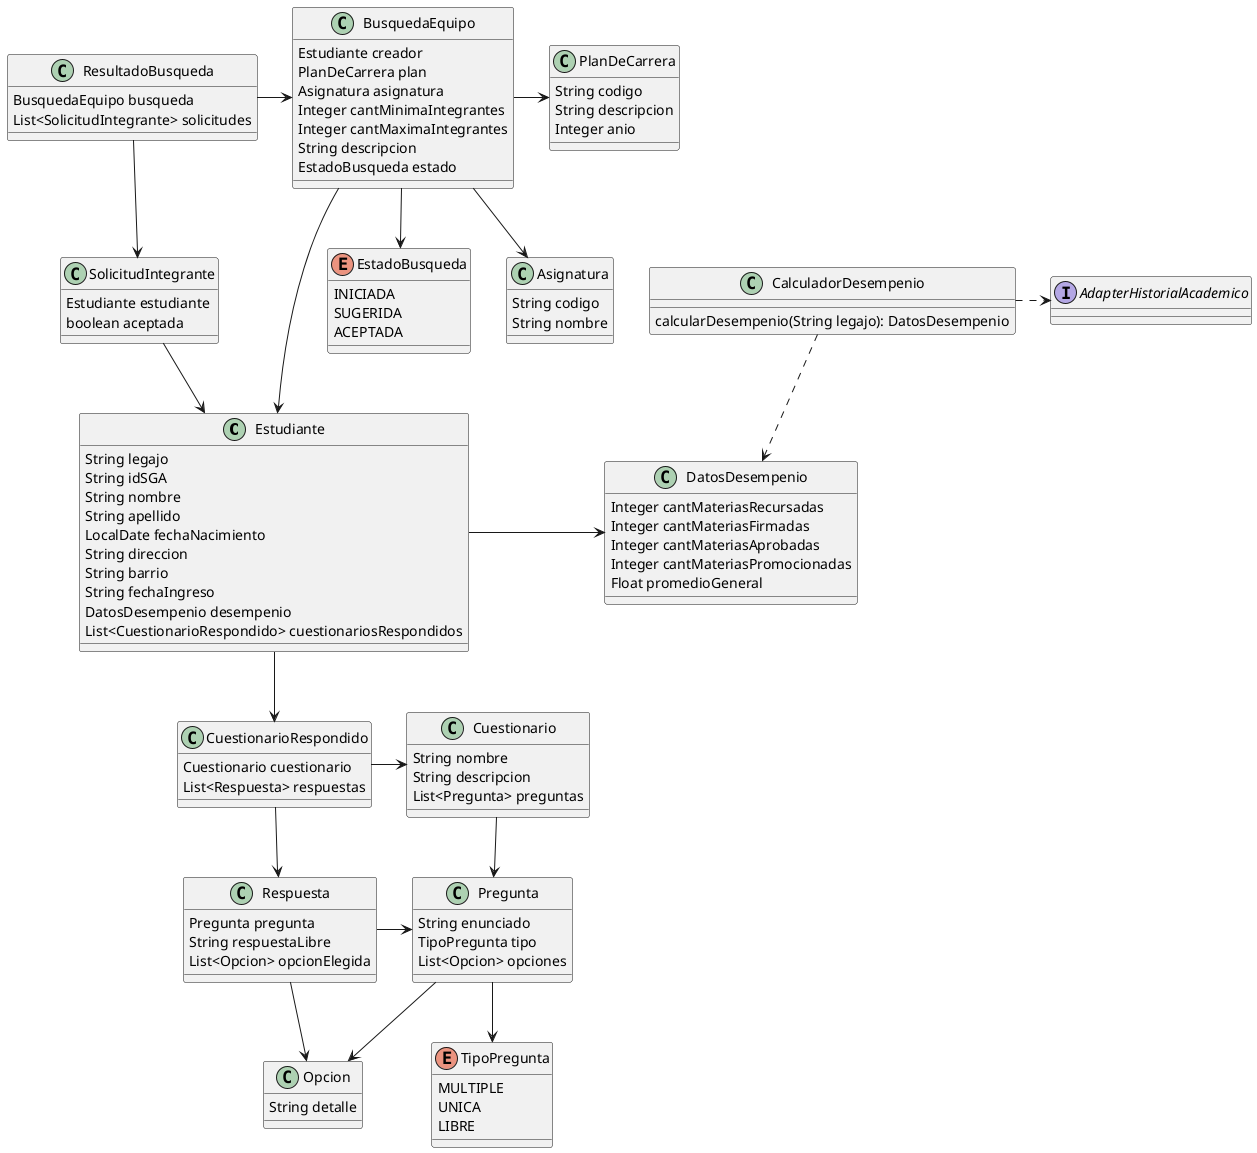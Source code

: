 @startuml
'https://plantuml.com/class-diagram

class Estudiante {
    String legajo
    String idSGA
    String nombre
    String apellido
    LocalDate fechaNacimiento
    String direccion
    String barrio
    String fechaIngreso
    DatosDesempenio desempenio
    List<CuestionarioRespondido> cuestionariosRespondidos
}

Estudiante -> DatosDesempenio

class DatosDesempenio {
    Integer cantMateriasRecursadas
    Integer cantMateriasFirmadas
    Integer cantMateriasAprobadas
    Integer cantMateriasPromocionadas
    Float promedioGeneral
}

class CalculadorDesempenio {
    calcularDesempenio(String legajo): DatosDesempenio
}

interface AdapterHistorialAcademico

CalculadorDesempenio .> AdapterHistorialAcademico
CalculadorDesempenio ..> DatosDesempenio

class CuestionarioRespondido {
    Cuestionario cuestionario
    List<Respuesta> respuestas
}

class Respuesta {
    Pregunta pregunta
    String respuestaLibre
    List<Opcion> opcionElegida
}

Estudiante --> CuestionarioRespondido
CuestionarioRespondido -> Cuestionario
CuestionarioRespondido --> Respuesta
Respuesta -> Pregunta
Respuesta --> Opcion

class Cuestionario {
    String nombre
    String descripcion
    List<Pregunta> preguntas
}

enum TipoPregunta {
    MULTIPLE
    UNICA
    LIBRE
}

class Pregunta {
    String enunciado
    TipoPregunta tipo
    List<Opcion> opciones
}

class Opcion {
    String detalle
}

Cuestionario -> Pregunta
Pregunta -> Opcion
Pregunta --> TipoPregunta

class BusquedaEquipo {
    Estudiante creador
    PlanDeCarrera plan
    Asignatura asignatura
    Integer cantMinimaIntegrantes
    Integer cantMaximaIntegrantes
    String descripcion
    EstadoBusqueda estado
}

enum EstadoBusqueda {
    INICIADA
    SUGERIDA
    ACEPTADA
}

class PlanDeCarrera {
    String codigo
    String descripcion
    Integer anio
}

class Asignatura {
    String codigo
    String nombre
}

BusquedaEquipo -> PlanDeCarrera
BusquedaEquipo --> Asignatura
BusquedaEquipo ---> Estudiante
BusquedaEquipo --> EstadoBusqueda

class ResultadoBusqueda {
    BusquedaEquipo busqueda
    List<SolicitudIntegrante> solicitudes
}

class SolicitudIntegrante {
    Estudiante estudiante
    boolean aceptada
}

SolicitudIntegrante --> Estudiante
ResultadoBusqueda --> SolicitudIntegrante
ResultadoBusqueda -> BusquedaEquipo

@enduml